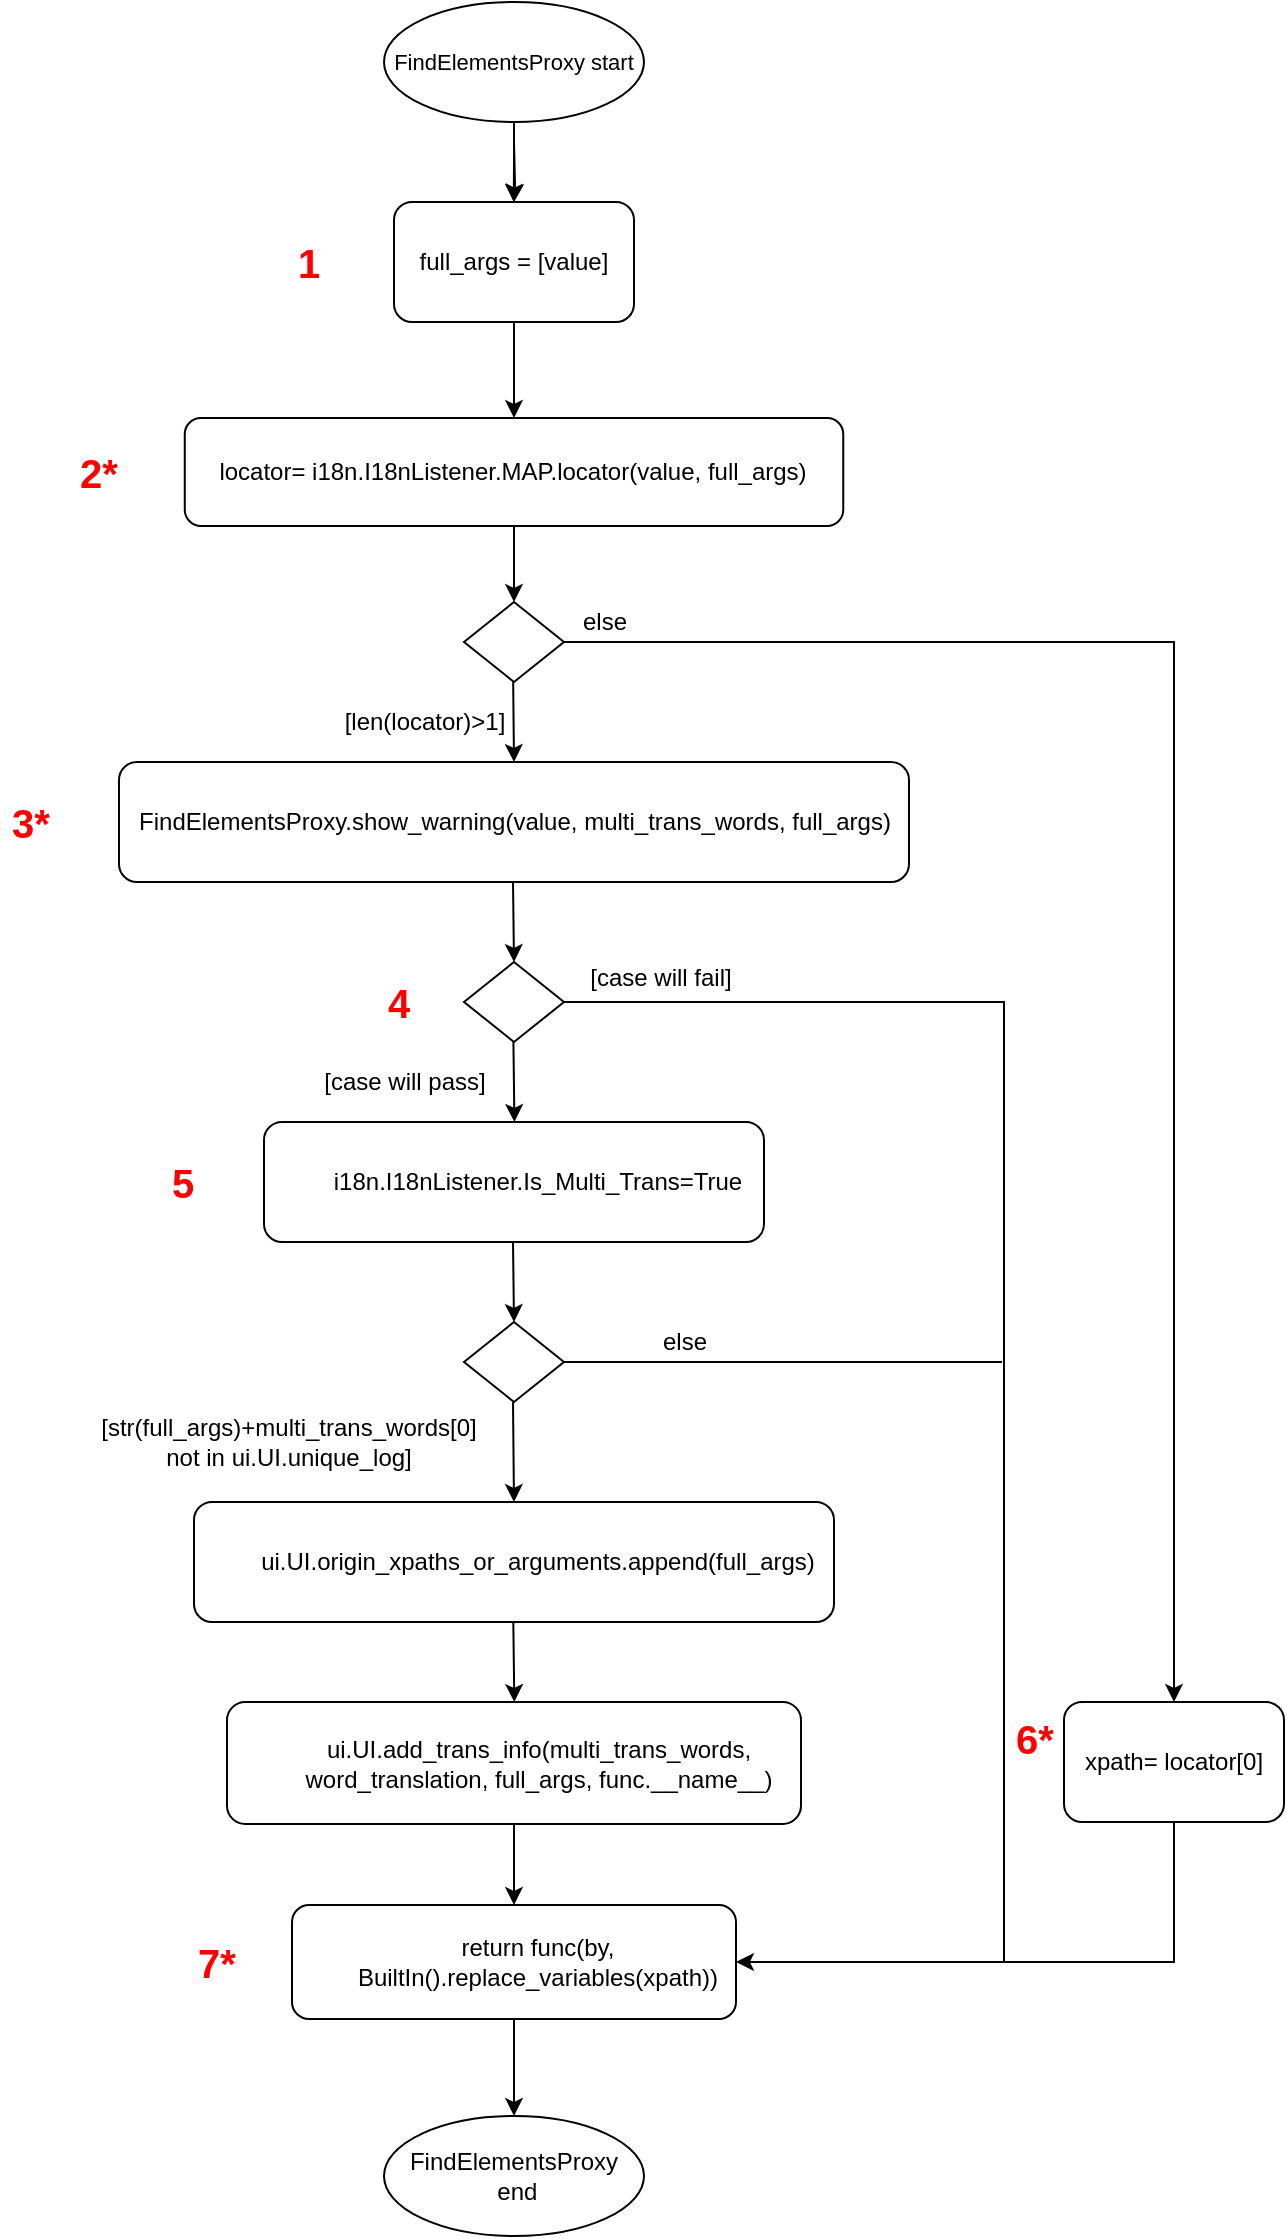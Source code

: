<mxfile version="14.7.7" type="device" pages="3"><diagram name="FindElementsProxy" id="e7e014a7-5840-1c2e-5031-d8a46d1fe8dd"><mxGraphModel dx="2725" dy="1340" grid="0" gridSize="10" guides="1" tooltips="1" connect="1" arrows="1" fold="1" page="1" pageScale="1" pageWidth="1169" pageHeight="826" background="none" math="0" shadow="0"><root><mxCell id="0"/><mxCell id="1" parent="0"/><mxCell id="ieMIsDjH9xXg-HBDrE_W-54" style="edgeStyle=orthogonalEdgeStyle;rounded=0;orthogonalLoop=1;jettySize=auto;html=1;exitX=0.5;exitY=1;exitDx=0;exitDy=0;entryX=0.5;entryY=0;entryDx=0;entryDy=0;" parent="1" source="ieMIsDjH9xXg-HBDrE_W-49" target="ieMIsDjH9xXg-HBDrE_W-55" edge="1"><mxGeometry relative="1" as="geometry"><mxPoint x="345" y="340" as="targetPoint"/></mxGeometry></mxCell><mxCell id="ieMIsDjH9xXg-HBDrE_W-49" value="full_args = [value]" style="rounded=1;whiteSpace=wrap;html=1;" parent="1" vertex="1"><mxGeometry x="285" y="210" width="120" height="60" as="geometry"/></mxCell><mxCell id="KRWHZxWceV5dNTu62Hlp-2" value="" style="edgeStyle=orthogonalEdgeStyle;rounded=0;orthogonalLoop=1;jettySize=auto;html=1;" parent="1" target="ieMIsDjH9xXg-HBDrE_W-49" edge="1"><mxGeometry relative="1" as="geometry"><mxPoint x="345" y="180" as="sourcePoint"/></mxGeometry></mxCell><mxCell id="ieMIsDjH9xXg-HBDrE_W-57" style="edgeStyle=orthogonalEdgeStyle;rounded=0;orthogonalLoop=1;jettySize=auto;html=1;exitX=0.5;exitY=1;exitDx=0;exitDy=0;" parent="1" source="ieMIsDjH9xXg-HBDrE_W-55" edge="1"><mxGeometry relative="1" as="geometry"><mxPoint x="345" y="410" as="targetPoint"/></mxGeometry></mxCell><mxCell id="ieMIsDjH9xXg-HBDrE_W-55" value="&lt;span lang=&quot;EN-US&quot;&gt;&lt;font style=&quot;font-size: 12px&quot;&gt;locator= i18n.I18nListener.MAP.locator(value, full_args)&lt;/font&gt;&lt;/span&gt;" style="rounded=1;whiteSpace=wrap;html=1;" parent="1" vertex="1"><mxGeometry x="180.38" y="318" width="329.25" height="54" as="geometry"/></mxCell><mxCell id="ieMIsDjH9xXg-HBDrE_W-58" value="&lt;p class=&quot;MsoListParagraph&quot; style=&quot;margin-left: 18.0pt ; text-indent: 0cm&quot;&gt;&lt;span lang=&quot;EN-US&quot;&gt;ui.UI.origin_xpaths_or_arguments.append(full_args)&lt;/span&gt;&lt;/p&gt;" style="rounded=1;whiteSpace=wrap;html=1;" parent="1" vertex="1"><mxGeometry x="185" y="860" width="320" height="60" as="geometry"/></mxCell><mxCell id="ieMIsDjH9xXg-HBDrE_W-64" value="&lt;p class=&quot;MsoListParagraph&quot; style=&quot;margin-left: 18.0pt ; text-indent: 0cm&quot;&gt;&lt;span lang=&quot;EN-US&quot;&gt;i18n.I18nListener.Is_Multi_Trans=True&lt;/span&gt;&lt;/p&gt;" style="rounded=1;whiteSpace=wrap;html=1;" parent="1" vertex="1"><mxGeometry x="220" y="670" width="250" height="60" as="geometry"/></mxCell><mxCell id="ieMIsDjH9xXg-HBDrE_W-65" value="FindElementsProxy.show_warning(value, multi_trans_words, full_args)" style="rounded=1;whiteSpace=wrap;html=1;" parent="1" vertex="1"><mxGeometry x="147.5" y="490" width="395" height="60" as="geometry"/></mxCell><mxCell id="ieMIsDjH9xXg-HBDrE_W-78" style="edgeStyle=orthogonalEdgeStyle;rounded=0;orthogonalLoop=1;jettySize=auto;html=1;entryX=1;entryY=0.5;entryDx=0;entryDy=0;" parent="1" target="ieMIsDjH9xXg-HBDrE_W-95" edge="1"><mxGeometry relative="1" as="geometry"><mxPoint x="480" y="1090" as="targetPoint"/><mxPoint x="370" y="610" as="sourcePoint"/><Array as="points"><mxPoint x="590" y="610"/><mxPoint x="590" y="1090"/></Array></mxGeometry></mxCell><mxCell id="ieMIsDjH9xXg-HBDrE_W-72" value="else" style="text;html=1;align=center;verticalAlign=middle;resizable=0;points=[];autosize=1;strokeColor=none;" parent="1" vertex="1"><mxGeometry x="370" y="410" width="40" height="20" as="geometry"/></mxCell><mxCell id="ieMIsDjH9xXg-HBDrE_W-79" value="[case will fail]" style="text;html=1;align=center;verticalAlign=middle;resizable=0;points=[];autosize=1;strokeColor=none;" parent="1" vertex="1"><mxGeometry x="373" y="588" width="90" height="20" as="geometry"/></mxCell><mxCell id="ieMIsDjH9xXg-HBDrE_W-92" style="edgeStyle=orthogonalEdgeStyle;rounded=0;orthogonalLoop=1;jettySize=auto;html=1;" parent="1" source="ieMIsDjH9xXg-HBDrE_W-81" target="ieMIsDjH9xXg-HBDrE_W-94" edge="1"><mxGeometry relative="1" as="geometry"><mxPoint x="700" y="1030" as="targetPoint"/><Array as="points"><mxPoint x="675" y="430"/></Array></mxGeometry></mxCell><mxCell id="ieMIsDjH9xXg-HBDrE_W-81" value="" style="rhombus;whiteSpace=wrap;html=1;" parent="1" vertex="1"><mxGeometry x="320" y="410" width="50" height="40" as="geometry"/></mxCell><mxCell id="ieMIsDjH9xXg-HBDrE_W-82" value="" style="rhombus;whiteSpace=wrap;html=1;" parent="1" vertex="1"><mxGeometry x="320" y="590" width="50" height="40" as="geometry"/></mxCell><mxCell id="ieMIsDjH9xXg-HBDrE_W-83" value="" style="rhombus;whiteSpace=wrap;html=1;" parent="1" vertex="1"><mxGeometry x="320" y="770" width="50" height="40" as="geometry"/></mxCell><mxCell id="ieMIsDjH9xXg-HBDrE_W-84" value="&lt;p class=&quot;MsoListParagraph&quot; style=&quot;margin-left: 18.0pt ; text-indent: 0cm&quot;&gt;&lt;span lang=&quot;EN-US&quot;&gt;[str(full_args)+multi_trans_words[0]&lt;br&gt;not in ui.UI.unique_log]&lt;/span&gt;&lt;/p&gt;" style="text;html=1;align=center;verticalAlign=middle;resizable=0;points=[];autosize=1;strokeColor=none;" parent="1" vertex="1"><mxGeometry x="109" y="802" width="221" height="55" as="geometry"/></mxCell><mxCell id="ieMIsDjH9xXg-HBDrE_W-87" value="" style="endArrow=classic;html=1;entryX=0.5;entryY=0;entryDx=0;entryDy=0;" parent="1" target="ieMIsDjH9xXg-HBDrE_W-83" edge="1"><mxGeometry width="50" height="50" relative="1" as="geometry"><mxPoint x="344.5" y="730" as="sourcePoint"/><mxPoint x="344" y="776" as="targetPoint"/></mxGeometry></mxCell><mxCell id="ieMIsDjH9xXg-HBDrE_W-88" value="" style="endArrow=classic;html=1;entryX=0.5;entryY=0;entryDx=0;entryDy=0;" parent="1" target="ieMIsDjH9xXg-HBDrE_W-58" edge="1"><mxGeometry width="50" height="50" relative="1" as="geometry"><mxPoint x="344.5" y="810" as="sourcePoint"/><mxPoint x="344.5" y="856" as="targetPoint"/></mxGeometry></mxCell><mxCell id="ieMIsDjH9xXg-HBDrE_W-91" value="else" style="text;html=1;align=center;verticalAlign=middle;resizable=0;points=[];autosize=1;strokeColor=none;" parent="1" vertex="1"><mxGeometry x="410" y="770" width="40" height="20" as="geometry"/></mxCell><mxCell id="ieMIsDjH9xXg-HBDrE_W-93" value="&lt;p class=&quot;MsoListParagraph&quot; style=&quot;margin-left: 18.0pt ; text-indent: 0cm&quot;&gt;&lt;span lang=&quot;EN-US&quot;&gt;ui.UI.add_trans_info(multi_trans_words, word_translation, full_args, func.__name__)&lt;/span&gt;&lt;/p&gt;" style="rounded=1;whiteSpace=wrap;html=1;" parent="1" vertex="1"><mxGeometry x="201.5" y="960" width="287" height="61" as="geometry"/></mxCell><mxCell id="ieMIsDjH9xXg-HBDrE_W-94" value="xpath= locator[0]" style="rounded=1;whiteSpace=wrap;html=1;" parent="1" vertex="1"><mxGeometry x="620" y="960" width="110" height="60" as="geometry"/></mxCell><mxCell id="KRWHZxWceV5dNTu62Hlp-9" style="edgeStyle=orthogonalEdgeStyle;rounded=0;orthogonalLoop=1;jettySize=auto;html=1;" parent="1" source="ieMIsDjH9xXg-HBDrE_W-95" edge="1"><mxGeometry relative="1" as="geometry"><mxPoint x="345" y="1167" as="targetPoint"/><Array as="points"><mxPoint x="345" y="1153"/><mxPoint x="345" y="1153"/></Array></mxGeometry></mxCell><mxCell id="ieMIsDjH9xXg-HBDrE_W-95" value="&lt;p class=&quot;MsoListParagraph&quot; style=&quot;margin-left: 18.0pt ; text-indent: 0cm&quot;&gt;&lt;span lang=&quot;EN-US&quot;&gt;return func(by,&lt;br&gt;BuiltIn().replace_variables(xpath))&lt;/span&gt;&lt;/p&gt;" style="rounded=1;whiteSpace=wrap;html=1;" parent="1" vertex="1"><mxGeometry x="234" y="1061.5" width="222" height="57" as="geometry"/></mxCell><mxCell id="KRWHZxWceV5dNTu62Hlp-1" style="edgeStyle=orthogonalEdgeStyle;rounded=0;orthogonalLoop=1;jettySize=auto;html=1;" parent="1" edge="1"><mxGeometry relative="1" as="geometry"><mxPoint x="344.88" y="210" as="targetPoint"/><mxPoint x="345" y="170" as="sourcePoint"/><Array as="points"><mxPoint x="344.88" y="190"/><mxPoint x="344.88" y="190"/></Array></mxGeometry></mxCell><mxCell id="ieMIsDjH9xXg-HBDrE_W-63" value="[len(locator)&amp;gt;1]" style="text;html=1;align=center;verticalAlign=middle;resizable=0;points=[];autosize=1;strokeColor=none;" parent="1" vertex="1"><mxGeometry x="250" y="460" width="100" height="20" as="geometry"/></mxCell><mxCell id="ieMIsDjH9xXg-HBDrE_W-70" value="" style="endArrow=classic;html=1;" parent="1" edge="1"><mxGeometry x="250" y="450" width="50" height="50" as="geometry"><mxPoint x="344.58" y="450" as="sourcePoint"/><mxPoint x="345" y="490" as="targetPoint"/></mxGeometry></mxCell><mxCell id="ieMIsDjH9xXg-HBDrE_W-76" value="[case will pass]" style="text;html=1;align=center;verticalAlign=middle;resizable=0;points=[];autosize=1;strokeColor=none;" parent="1" vertex="1"><mxGeometry x="240" y="640" width="100" height="20" as="geometry"/></mxCell><mxCell id="ieMIsDjH9xXg-HBDrE_W-77" value="" style="endArrow=classic;html=1;" parent="1" edge="1"><mxGeometry x="249.92" y="550" width="50" height="50" as="geometry"><mxPoint x="344.5" y="550" as="sourcePoint"/><mxPoint x="345" y="590" as="targetPoint"/></mxGeometry></mxCell><mxCell id="KRWHZxWceV5dNTu62Hlp-5" value="" style="endArrow=classic;html=1;" parent="1" edge="1"><mxGeometry x="250.13" y="630" width="50" height="50" as="geometry"><mxPoint x="344.71" y="630" as="sourcePoint"/><mxPoint x="345.21" y="670" as="targetPoint"/></mxGeometry></mxCell><mxCell id="KRWHZxWceV5dNTu62Hlp-7" value="" style="endArrow=classic;html=1;entryX=0.5;entryY=0;entryDx=0;entryDy=0;" parent="1" edge="1"><mxGeometry width="50" height="50" relative="1" as="geometry"><mxPoint x="344.66" y="920" as="sourcePoint"/><mxPoint x="345.16" y="960" as="targetPoint"/></mxGeometry></mxCell><mxCell id="KRWHZxWceV5dNTu62Hlp-8" value="" style="endArrow=classic;html=1;" parent="1" source="ieMIsDjH9xXg-HBDrE_W-93" target="ieMIsDjH9xXg-HBDrE_W-95" edge="1"><mxGeometry width="50" height="50" relative="1" as="geometry"><mxPoint x="345" y="1027" as="sourcePoint"/><mxPoint x="345.25" y="1060" as="targetPoint"/></mxGeometry></mxCell><mxCell id="f5BukxrvX2R1jXT4QiJQ-1" value="&lt;font style=&quot;font-size: 11px&quot;&gt;FindElementsProxy start&lt;/font&gt;" style="ellipse;whiteSpace=wrap;html=1;" parent="1" vertex="1"><mxGeometry x="280" y="110" width="130" height="60" as="geometry"/></mxCell><mxCell id="f5BukxrvX2R1jXT4QiJQ-2" value="FindElementsProxy&lt;br&gt;&amp;nbsp;end" style="ellipse;whiteSpace=wrap;html=1;" parent="1" vertex="1"><mxGeometry x="280" y="1167" width="130" height="60" as="geometry"/></mxCell><mxCell id="f5BukxrvX2R1jXT4QiJQ-3" value="" style="endArrow=none;html=1;exitX=1;exitY=0.5;exitDx=0;exitDy=0;" parent="1" source="ieMIsDjH9xXg-HBDrE_W-83" edge="1"><mxGeometry width="50" height="50" relative="1" as="geometry"><mxPoint x="441" y="799" as="sourcePoint"/><mxPoint x="589" y="790" as="targetPoint"/><Array as="points"><mxPoint x="589" y="790"/></Array></mxGeometry></mxCell><mxCell id="f5BukxrvX2R1jXT4QiJQ-5" value="" style="endArrow=none;html=1;rounded=0;" parent="1" edge="1"><mxGeometry width="50" height="50" relative="1" as="geometry"><mxPoint x="590" y="1090" as="sourcePoint"/><mxPoint x="675" y="1020" as="targetPoint"/><Array as="points"><mxPoint x="675" y="1090"/></Array></mxGeometry></mxCell><mxCell id="gCHdMqFSb8SASf-x6XRR-1" value="&lt;b style=&quot;color: rgb(255 , 0 , 0) ; font-size: 20px&quot;&gt;1&lt;/b&gt;" style="text;html=1;align=center;verticalAlign=middle;resizable=0;points=[];autosize=1;strokeColor=none;" parent="1" vertex="1"><mxGeometry x="231" y="230" width="21" height="20" as="geometry"/></mxCell><mxCell id="gCHdMqFSb8SASf-x6XRR-2" value="&lt;b style=&quot;color: rgb(255 , 0 , 0) ; font-size: 20px&quot;&gt;3*&lt;/b&gt;" style="text;html=1;align=center;verticalAlign=middle;resizable=0;points=[];autosize=1;strokeColor=none;" parent="1" vertex="1"><mxGeometry x="88" y="510" width="29" height="20" as="geometry"/></mxCell><mxCell id="gCHdMqFSb8SASf-x6XRR-3" value="&lt;font color=&quot;#ff0000&quot;&gt;&lt;span style=&quot;font-size: 20px&quot;&gt;&lt;b&gt;2*&lt;/b&gt;&lt;/span&gt;&lt;/font&gt;" style="text;html=1;align=center;verticalAlign=middle;resizable=0;points=[];autosize=1;strokeColor=none;" parent="1" vertex="1"><mxGeometry x="122.5" y="335" width="29" height="20" as="geometry"/></mxCell><mxCell id="gCHdMqFSb8SASf-x6XRR-4" value="&lt;b style=&quot;color: rgb(255 , 0 , 0) ; font-size: 20px&quot;&gt;5&lt;/b&gt;" style="text;html=1;align=center;verticalAlign=middle;resizable=0;points=[];autosize=1;strokeColor=none;" parent="1" vertex="1"><mxGeometry x="168" y="690" width="21" height="20" as="geometry"/></mxCell><mxCell id="gCHdMqFSb8SASf-x6XRR-5" value="&lt;b style=&quot;color: rgb(255 , 0 , 0) ; font-size: 20px&quot;&gt;4&lt;/b&gt;" style="text;html=1;align=center;verticalAlign=middle;resizable=0;points=[];autosize=1;strokeColor=none;" parent="1" vertex="1"><mxGeometry x="276" y="600" width="21" height="20" as="geometry"/></mxCell><mxCell id="gCHdMqFSb8SASf-x6XRR-7" value="&lt;b style=&quot;color: rgb(255 , 0 , 0) ; font-size: 20px&quot;&gt;7*&lt;/b&gt;" style="text;html=1;align=center;verticalAlign=middle;resizable=0;points=[];autosize=1;strokeColor=none;" parent="1" vertex="1"><mxGeometry x="181" y="1080" width="29" height="20" as="geometry"/></mxCell><mxCell id="gCHdMqFSb8SASf-x6XRR-8" value="&lt;b style=&quot;color: rgb(255 , 0 , 0) ; font-size: 20px&quot;&gt;6*&lt;/b&gt;" style="text;html=1;align=center;verticalAlign=middle;resizable=0;points=[];autosize=1;strokeColor=none;" parent="1" vertex="1"><mxGeometry x="590" y="968" width="29" height="20" as="geometry"/></mxCell></root></mxGraphModel></diagram><diagram id="jioBgLWBSIFlePrrmUSa" name="part"><mxGraphModel dx="640" dy="1938" grid="1" gridSize="10" guides="1" tooltips="1" connect="1" arrows="1" fold="1" page="1" pageScale="1" pageWidth="827" pageHeight="1169" math="0" shadow="0"><root><mxCell id="JlMFbPz3fJyn9xhDXCuG-0"/><mxCell id="JlMFbPz3fJyn9xhDXCuG-1" parent="JlMFbPz3fJyn9xhDXCuG-0"/><mxCell id="TsAah-30b680uHsGdaxq-0" value="" style="rounded=1;whiteSpace=wrap;html=1;" parent="JlMFbPz3fJyn9xhDXCuG-1" vertex="1"><mxGeometry x="40" y="-200" width="120" height="60" as="geometry"/></mxCell><mxCell id="TsAah-30b680uHsGdaxq-1" value="" style="ellipse;html=1;shape=startState;fillColor=#000000;strokeColor=#ff0000;" parent="JlMFbPz3fJyn9xhDXCuG-1" vertex="1"><mxGeometry x="300" y="-230" width="30" height="30" as="geometry"/></mxCell><mxCell id="TsAah-30b680uHsGdaxq-2" value="" style="edgeStyle=orthogonalEdgeStyle;html=1;verticalAlign=bottom;endArrow=open;endSize=8;strokeColor=#ff0000;" parent="JlMFbPz3fJyn9xhDXCuG-1" source="TsAah-30b680uHsGdaxq-1" edge="1"><mxGeometry relative="1" as="geometry"><mxPoint x="315" y="-135" as="targetPoint"/></mxGeometry></mxCell><mxCell id="TsAah-30b680uHsGdaxq-3" value="" style="ellipse;html=1;shape=endState;fillColor=#000000;strokeColor=#ff0000;" parent="JlMFbPz3fJyn9xhDXCuG-1" vertex="1"><mxGeometry x="255" y="-215" width="30" height="30" as="geometry"/></mxCell><mxCell id="TsAah-30b680uHsGdaxq-4" value="" style="rounded=1;whiteSpace=wrap;html=1;" parent="JlMFbPz3fJyn9xhDXCuG-1" vertex="1"><mxGeometry x="50" y="-330" width="120" height="60" as="geometry"/></mxCell><mxCell id="TsAah-30b680uHsGdaxq-5" value="" style="endArrow=classic;html=1;" parent="JlMFbPz3fJyn9xhDXCuG-1" edge="1"><mxGeometry width="50" height="50" relative="1" as="geometry"><mxPoint x="370" y="-90" as="sourcePoint"/><mxPoint x="370" y="-160" as="targetPoint"/></mxGeometry></mxCell><mxCell id="TsAah-30b680uHsGdaxq-6" value="" style="rhombus;whiteSpace=wrap;html=1;" parent="JlMFbPz3fJyn9xhDXCuG-1" vertex="1"><mxGeometry x="420" y="-180" width="50" height="40" as="geometry"/></mxCell><mxCell id="TsAah-30b680uHsGdaxq-7" value="" style="endArrow=classic;html=1;" parent="JlMFbPz3fJyn9xhDXCuG-1" edge="1"><mxGeometry width="50" height="50" relative="1" as="geometry"><mxPoint x="380" y="-80" as="sourcePoint"/><mxPoint x="380" y="-150" as="targetPoint"/></mxGeometry></mxCell><mxCell id="HmLYVbGi3H91VFmwmytm-0" value="" style="ellipse;whiteSpace=wrap;html=1;" vertex="1" parent="JlMFbPz3fJyn9xhDXCuG-1"><mxGeometry x="255" y="-340" width="120" height="80" as="geometry"/></mxCell></root></mxGraphModel></diagram><diagram id="qRXfp5ApQhgGxI68dI6K" name="ppt 橫向版"><mxGraphModel dx="2889" dy="1001" grid="0" gridSize="10" guides="1" tooltips="1" connect="1" arrows="1" fold="1" page="1" pageScale="1" pageWidth="827" pageHeight="1169" math="0" shadow="0"><root><mxCell id="eagBeIYPAquBm4sYADvz-0"/><mxCell id="eagBeIYPAquBm4sYADvz-1" parent="eagBeIYPAquBm4sYADvz-0"/><mxCell id="97QJrhGeORA2dOwZD7cl-51" style="edgeStyle=orthogonalEdgeStyle;rounded=0;orthogonalLoop=1;jettySize=auto;html=1;" edge="1" parent="eagBeIYPAquBm4sYADvz-1" source="97QJrhGeORA2dOwZD7cl-1" target="97QJrhGeORA2dOwZD7cl-4"><mxGeometry relative="1" as="geometry"/></mxCell><mxCell id="97QJrhGeORA2dOwZD7cl-1" value="full_args = [value]" style="rounded=1;whiteSpace=wrap;html=1;" vertex="1" parent="eagBeIYPAquBm4sYADvz-1"><mxGeometry x="-675" y="680" width="120" height="60" as="geometry"/></mxCell><mxCell id="97QJrhGeORA2dOwZD7cl-52" style="edgeStyle=orthogonalEdgeStyle;rounded=0;orthogonalLoop=1;jettySize=auto;html=1;entryX=0.5;entryY=0;entryDx=0;entryDy=0;" edge="1" parent="eagBeIYPAquBm4sYADvz-1" source="97QJrhGeORA2dOwZD7cl-4" target="97QJrhGeORA2dOwZD7cl-12"><mxGeometry relative="1" as="geometry"/></mxCell><mxCell id="97QJrhGeORA2dOwZD7cl-4" value="&lt;span lang=&quot;EN-US&quot;&gt;&lt;font style=&quot;font-size: 12px&quot;&gt;locator= i18n.I18nListener.MAP.locator(value, full_args)&lt;/font&gt;&lt;/span&gt;" style="rounded=1;whiteSpace=wrap;html=1;" vertex="1" parent="eagBeIYPAquBm4sYADvz-1"><mxGeometry x="-779.63" y="787" width="329.25" height="55" as="geometry"/></mxCell><mxCell id="97QJrhGeORA2dOwZD7cl-59" value="" style="edgeStyle=orthogonalEdgeStyle;rounded=0;orthogonalLoop=1;jettySize=auto;html=1;" edge="1" parent="eagBeIYPAquBm4sYADvz-1" source="97QJrhGeORA2dOwZD7cl-5" target="97QJrhGeORA2dOwZD7cl-19"><mxGeometry relative="1" as="geometry"/></mxCell><mxCell id="97QJrhGeORA2dOwZD7cl-5" value="&lt;p class=&quot;MsoListParagraph&quot; style=&quot;margin-left: 18.0pt ; text-indent: 0cm&quot;&gt;&lt;span lang=&quot;EN-US&quot;&gt;ui.UI.origin_xpaths_or_arguments.append(full_args)&lt;/span&gt;&lt;/p&gt;" style="rounded=1;whiteSpace=wrap;html=1;" vertex="1" parent="eagBeIYPAquBm4sYADvz-1"><mxGeometry x="-337" y="890" width="311" height="60" as="geometry"/></mxCell><mxCell id="97QJrhGeORA2dOwZD7cl-55" style="edgeStyle=orthogonalEdgeStyle;rounded=0;orthogonalLoop=1;jettySize=auto;html=1;entryX=0.5;entryY=0;entryDx=0;entryDy=0;" edge="1" parent="eagBeIYPAquBm4sYADvz-1" source="97QJrhGeORA2dOwZD7cl-6" target="97QJrhGeORA2dOwZD7cl-14"><mxGeometry relative="1" as="geometry"/></mxCell><mxCell id="97QJrhGeORA2dOwZD7cl-6" value="&lt;p class=&quot;MsoListParagraph&quot; style=&quot;margin-left: 18.0pt ; text-indent: 0cm&quot;&gt;&lt;span lang=&quot;EN-US&quot;&gt;i18n.I18nListener.Is_Multi_Trans=True&lt;/span&gt;&lt;/p&gt;" style="rounded=1;whiteSpace=wrap;html=1;" vertex="1" parent="eagBeIYPAquBm4sYADvz-1"><mxGeometry x="-306.5" y="720" width="250" height="60" as="geometry"/></mxCell><mxCell id="97QJrhGeORA2dOwZD7cl-53" style="edgeStyle=orthogonalEdgeStyle;rounded=0;orthogonalLoop=1;jettySize=auto;html=1;" edge="1" parent="eagBeIYPAquBm4sYADvz-1" source="97QJrhGeORA2dOwZD7cl-7" target="97QJrhGeORA2dOwZD7cl-13"><mxGeometry relative="1" as="geometry"/></mxCell><mxCell id="97QJrhGeORA2dOwZD7cl-7" value="FindElementsProxy.show_warning(value, multi_trans_words, full_args)" style="rounded=1;whiteSpace=wrap;html=1;" vertex="1" parent="eagBeIYPAquBm4sYADvz-1"><mxGeometry x="-379" y="555" width="395" height="60" as="geometry"/></mxCell><mxCell id="97QJrhGeORA2dOwZD7cl-9" value="else" style="text;html=1;align=center;verticalAlign=middle;resizable=0;points=[];autosize=1;strokeColor=none;" vertex="1" parent="eagBeIYPAquBm4sYADvz-1"><mxGeometry x="-670" y="940" width="40" height="20" as="geometry"/></mxCell><mxCell id="97QJrhGeORA2dOwZD7cl-10" value="[case will fail]" style="text;html=1;align=center;verticalAlign=middle;resizable=0;points=[];autosize=1;strokeColor=none;" vertex="1" parent="eagBeIYPAquBm4sYADvz-1"><mxGeometry x="-118" y="641" width="90" height="20" as="geometry"/></mxCell><mxCell id="97QJrhGeORA2dOwZD7cl-11" style="edgeStyle=orthogonalEdgeStyle;rounded=0;orthogonalLoop=1;jettySize=auto;html=1;exitX=1;exitY=0.5;exitDx=0;exitDy=0;entryX=0;entryY=0.5;entryDx=0;entryDy=0;" edge="1" parent="eagBeIYPAquBm4sYADvz-1" source="97QJrhGeORA2dOwZD7cl-12" target="97QJrhGeORA2dOwZD7cl-7"><mxGeometry relative="1" as="geometry"><mxPoint x="-420" y="620" as="targetPoint"/><Array as="points"><mxPoint x="-420" y="900"/><mxPoint x="-420" y="585"/></Array></mxGeometry></mxCell><mxCell id="97QJrhGeORA2dOwZD7cl-42" style="edgeStyle=orthogonalEdgeStyle;rounded=0;orthogonalLoop=1;jettySize=auto;html=1;entryX=0;entryY=0.5;entryDx=0;entryDy=0;" edge="1" parent="eagBeIYPAquBm4sYADvz-1" source="97QJrhGeORA2dOwZD7cl-12" target="97QJrhGeORA2dOwZD7cl-20"><mxGeometry relative="1" as="geometry"><Array as="points"><mxPoint x="-615" y="1083"/></Array></mxGeometry></mxCell><mxCell id="97QJrhGeORA2dOwZD7cl-12" value="" style="rhombus;whiteSpace=wrap;html=1;" vertex="1" parent="eagBeIYPAquBm4sYADvz-1"><mxGeometry x="-640" y="880" width="50" height="40" as="geometry"/></mxCell><mxCell id="97QJrhGeORA2dOwZD7cl-54" style="edgeStyle=orthogonalEdgeStyle;rounded=0;orthogonalLoop=1;jettySize=auto;html=1;" edge="1" parent="eagBeIYPAquBm4sYADvz-1" source="97QJrhGeORA2dOwZD7cl-13" target="97QJrhGeORA2dOwZD7cl-6"><mxGeometry relative="1" as="geometry"/></mxCell><mxCell id="97QJrhGeORA2dOwZD7cl-60" style="edgeStyle=orthogonalEdgeStyle;rounded=0;orthogonalLoop=1;jettySize=auto;html=1;entryX=0;entryY=0.5;entryDx=0;entryDy=0;" edge="1" parent="eagBeIYPAquBm4sYADvz-1" source="97QJrhGeORA2dOwZD7cl-13" target="97QJrhGeORA2dOwZD7cl-22"><mxGeometry relative="1" as="geometry"><Array as="points"><mxPoint y="665"/><mxPoint y="830"/></Array></mxGeometry></mxCell><mxCell id="97QJrhGeORA2dOwZD7cl-13" value="" style="rhombus;whiteSpace=wrap;html=1;" vertex="1" parent="eagBeIYPAquBm4sYADvz-1"><mxGeometry x="-206.5" y="645" width="50" height="40" as="geometry"/></mxCell><mxCell id="97QJrhGeORA2dOwZD7cl-57" style="edgeStyle=orthogonalEdgeStyle;rounded=0;orthogonalLoop=1;jettySize=auto;html=1;entryX=0.5;entryY=0;entryDx=0;entryDy=0;" edge="1" parent="eagBeIYPAquBm4sYADvz-1" source="97QJrhGeORA2dOwZD7cl-14" target="97QJrhGeORA2dOwZD7cl-5"><mxGeometry relative="1" as="geometry"/></mxCell><mxCell id="97QJrhGeORA2dOwZD7cl-14" value="" style="rhombus;whiteSpace=wrap;html=1;" vertex="1" parent="eagBeIYPAquBm4sYADvz-1"><mxGeometry x="-206.5" y="810" width="50" height="40" as="geometry"/></mxCell><mxCell id="97QJrhGeORA2dOwZD7cl-15" value="&lt;p class=&quot;MsoListParagraph&quot; style=&quot;margin-left: 18.0pt ; text-indent: 0cm&quot;&gt;&lt;span lang=&quot;EN-US&quot;&gt;[str(full_args)+multi_trans_words[0]&lt;br&gt;not in ui.UI.unique_log]&lt;/span&gt;&lt;/p&gt;" style="text;html=1;align=center;verticalAlign=middle;resizable=0;points=[];autosize=1;strokeColor=none;" vertex="1" parent="eagBeIYPAquBm4sYADvz-1"><mxGeometry x="-431" y="840" width="221" height="55" as="geometry"/></mxCell><mxCell id="97QJrhGeORA2dOwZD7cl-18" value="else" style="text;html=1;align=center;verticalAlign=middle;resizable=0;points=[];autosize=1;strokeColor=none;" vertex="1" parent="eagBeIYPAquBm4sYADvz-1"><mxGeometry x="-93" y="810" width="40" height="20" as="geometry"/></mxCell><mxCell id="97QJrhGeORA2dOwZD7cl-47" style="edgeStyle=orthogonalEdgeStyle;rounded=0;orthogonalLoop=1;jettySize=auto;html=1;entryX=0;entryY=0.5;entryDx=0;entryDy=0;" edge="1" parent="eagBeIYPAquBm4sYADvz-1" source="97QJrhGeORA2dOwZD7cl-19" target="97QJrhGeORA2dOwZD7cl-22"><mxGeometry relative="1" as="geometry"><Array as="points"><mxPoint y="1011"/><mxPoint y="830"/></Array></mxGeometry></mxCell><mxCell id="97QJrhGeORA2dOwZD7cl-19" value="&lt;p class=&quot;MsoListParagraph&quot; style=&quot;margin-left: 18.0pt ; text-indent: 0cm&quot;&gt;&lt;span lang=&quot;EN-US&quot;&gt;ui.UI.add_trans_info(multi_trans_words, word_translation, full_args, func.__name__)&lt;/span&gt;&lt;/p&gt;" style="rounded=1;whiteSpace=wrap;html=1;" vertex="1" parent="eagBeIYPAquBm4sYADvz-1"><mxGeometry x="-325" y="973" width="287" height="61" as="geometry"/></mxCell><mxCell id="97QJrhGeORA2dOwZD7cl-46" style="edgeStyle=orthogonalEdgeStyle;rounded=0;orthogonalLoop=1;jettySize=auto;html=1;entryX=0;entryY=0.5;entryDx=0;entryDy=0;" edge="1" parent="eagBeIYPAquBm4sYADvz-1" source="97QJrhGeORA2dOwZD7cl-20" target="97QJrhGeORA2dOwZD7cl-22"><mxGeometry relative="1" as="geometry"><Array as="points"><mxPoint y="1083"/><mxPoint y="830"/></Array></mxGeometry></mxCell><mxCell id="97QJrhGeORA2dOwZD7cl-20" value="xpath= locator[0]" style="rounded=1;whiteSpace=wrap;html=1;" vertex="1" parent="eagBeIYPAquBm4sYADvz-1"><mxGeometry x="-234" y="1053" width="110" height="60" as="geometry"/></mxCell><mxCell id="97QJrhGeORA2dOwZD7cl-61" value="" style="edgeStyle=orthogonalEdgeStyle;rounded=0;orthogonalLoop=1;jettySize=auto;html=1;" edge="1" parent="eagBeIYPAquBm4sYADvz-1" source="97QJrhGeORA2dOwZD7cl-22" target="97QJrhGeORA2dOwZD7cl-32"><mxGeometry relative="1" as="geometry"/></mxCell><mxCell id="97QJrhGeORA2dOwZD7cl-22" value="&lt;p class=&quot;MsoListParagraph&quot; style=&quot;margin-left: 18.0pt ; text-indent: 0cm&quot;&gt;&lt;span lang=&quot;EN-US&quot;&gt;return func(by,&lt;br&gt;BuiltIn().replace_variables(xpath))&lt;/span&gt;&lt;/p&gt;" style="rounded=1;whiteSpace=wrap;html=1;" vertex="1" parent="eagBeIYPAquBm4sYADvz-1"><mxGeometry x="26" y="801.5" width="222" height="57" as="geometry"/></mxCell><mxCell id="97QJrhGeORA2dOwZD7cl-24" value="[len(locator)&amp;gt;1]" style="text;html=1;align=center;verticalAlign=middle;resizable=0;points=[];autosize=1;strokeColor=none;" vertex="1" parent="eagBeIYPAquBm4sYADvz-1"><mxGeometry x="-580" y="870" width="100" height="20" as="geometry"/></mxCell><mxCell id="97QJrhGeORA2dOwZD7cl-26" value="[case will pass]" style="text;html=1;align=center;verticalAlign=middle;resizable=0;points=[];autosize=1;strokeColor=none;" vertex="1" parent="eagBeIYPAquBm4sYADvz-1"><mxGeometry x="-295" y="683" width="100" height="20" as="geometry"/></mxCell><mxCell id="97QJrhGeORA2dOwZD7cl-50" style="edgeStyle=orthogonalEdgeStyle;rounded=0;orthogonalLoop=1;jettySize=auto;html=1;" edge="1" parent="eagBeIYPAquBm4sYADvz-1" source="97QJrhGeORA2dOwZD7cl-31" target="97QJrhGeORA2dOwZD7cl-1"><mxGeometry relative="1" as="geometry"/></mxCell><mxCell id="97QJrhGeORA2dOwZD7cl-31" value="&lt;font style=&quot;font-size: 11px&quot;&gt;FindElementsProxy start&lt;/font&gt;" style="ellipse;whiteSpace=wrap;html=1;" vertex="1" parent="eagBeIYPAquBm4sYADvz-1"><mxGeometry x="-680" y="585" width="130" height="60" as="geometry"/></mxCell><mxCell id="97QJrhGeORA2dOwZD7cl-32" value="FindElementsProxy&lt;br&gt;&amp;nbsp;end" style="ellipse;whiteSpace=wrap;html=1;" vertex="1" parent="eagBeIYPAquBm4sYADvz-1"><mxGeometry x="72" y="900" width="130" height="60" as="geometry"/></mxCell><mxCell id="97QJrhGeORA2dOwZD7cl-33" value="" style="endArrow=none;html=1;exitX=1;exitY=0.5;exitDx=0;exitDy=0;" edge="1" parent="eagBeIYPAquBm4sYADvz-1" source="97QJrhGeORA2dOwZD7cl-14"><mxGeometry width="50" height="50" relative="1" as="geometry"><mxPoint x="-138" y="839" as="sourcePoint"/><mxPoint y="830" as="targetPoint"/></mxGeometry></mxCell><mxCell id="97QJrhGeORA2dOwZD7cl-35" value="&lt;b style=&quot;color: rgb(255 , 0 , 0) ; font-size: 20px&quot;&gt;1&lt;/b&gt;" style="text;html=1;align=center;verticalAlign=middle;resizable=0;points=[];autosize=1;strokeColor=none;" vertex="1" parent="eagBeIYPAquBm4sYADvz-1"><mxGeometry x="-716" y="700" width="21" height="20" as="geometry"/></mxCell><mxCell id="97QJrhGeORA2dOwZD7cl-36" value="&lt;b style=&quot;color: rgb(255 , 0 , 0) ; font-size: 20px&quot;&gt;3*&lt;/b&gt;" style="text;html=1;align=center;verticalAlign=middle;resizable=0;points=[];autosize=1;strokeColor=none;" vertex="1" parent="eagBeIYPAquBm4sYADvz-1"><mxGeometry x="-413" y="550" width="29" height="20" as="geometry"/></mxCell><mxCell id="97QJrhGeORA2dOwZD7cl-37" value="&lt;font color=&quot;#ff0000&quot;&gt;&lt;span style=&quot;font-size: 20px&quot;&gt;&lt;b&gt;2*&lt;/b&gt;&lt;/span&gt;&lt;/font&gt;" style="text;html=1;align=center;verticalAlign=middle;resizable=0;points=[];autosize=1;strokeColor=none;" vertex="1" parent="eagBeIYPAquBm4sYADvz-1"><mxGeometry x="-812" y="807" width="29" height="20" as="geometry"/></mxCell><mxCell id="97QJrhGeORA2dOwZD7cl-38" value="&lt;b style=&quot;color: rgb(255 , 0 , 0) ; font-size: 20px&quot;&gt;5&lt;/b&gt;" style="text;html=1;align=center;verticalAlign=middle;resizable=0;points=[];autosize=1;strokeColor=none;" vertex="1" parent="eagBeIYPAquBm4sYADvz-1"><mxGeometry x="-340" y="740" width="21" height="20" as="geometry"/></mxCell><mxCell id="97QJrhGeORA2dOwZD7cl-39" value="&lt;b style=&quot;color: rgb(255 , 0 , 0) ; font-size: 20px&quot;&gt;4&lt;/b&gt;" style="text;html=1;align=center;verticalAlign=middle;resizable=0;points=[];autosize=1;strokeColor=none;" vertex="1" parent="eagBeIYPAquBm4sYADvz-1"><mxGeometry x="-242" y="657" width="21" height="20" as="geometry"/></mxCell><mxCell id="97QJrhGeORA2dOwZD7cl-40" value="&lt;b style=&quot;color: rgb(255 , 0 , 0) ; font-size: 20px&quot;&gt;7*&lt;/b&gt;" style="text;html=1;align=center;verticalAlign=middle;resizable=0;points=[];autosize=1;strokeColor=none;" vertex="1" parent="eagBeIYPAquBm4sYADvz-1"><mxGeometry x="122.5" y="775" width="29" height="20" as="geometry"/></mxCell><mxCell id="97QJrhGeORA2dOwZD7cl-41" value="&lt;b style=&quot;color: rgb(255 , 0 , 0) ; font-size: 20px&quot;&gt;6*&lt;/b&gt;" style="text;html=1;align=center;verticalAlign=middle;resizable=0;points=[];autosize=1;strokeColor=none;" vertex="1" parent="eagBeIYPAquBm4sYADvz-1"><mxGeometry x="-275" y="1053" width="29" height="20" as="geometry"/></mxCell></root></mxGraphModel></diagram></mxfile>